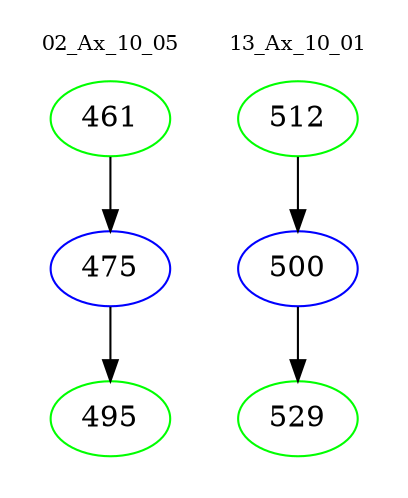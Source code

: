 digraph{
subgraph cluster_0 {
color = white
label = "02_Ax_10_05";
fontsize=10;
T0_461 [label="461", color="green"]
T0_461 -> T0_475 [color="black"]
T0_475 [label="475", color="blue"]
T0_475 -> T0_495 [color="black"]
T0_495 [label="495", color="green"]
}
subgraph cluster_1 {
color = white
label = "13_Ax_10_01";
fontsize=10;
T1_512 [label="512", color="green"]
T1_512 -> T1_500 [color="black"]
T1_500 [label="500", color="blue"]
T1_500 -> T1_529 [color="black"]
T1_529 [label="529", color="green"]
}
}

